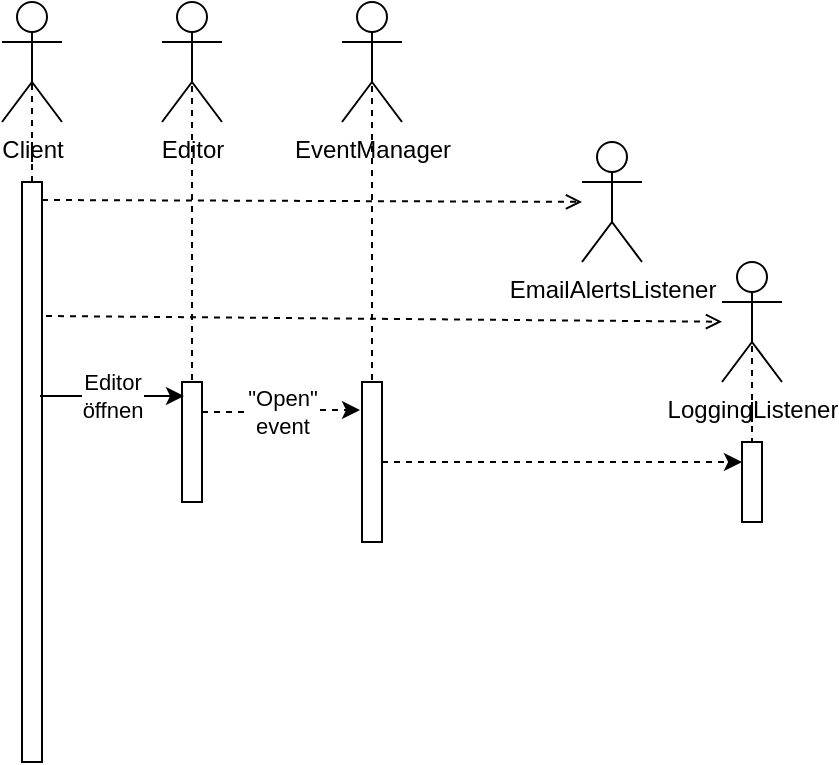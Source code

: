 <mxfile version="16.2.6" type="github">
  <diagram id="4quVsk186itmyTQYKocA" name="Page-1">
    <mxGraphModel dx="946" dy="614" grid="1" gridSize="10" guides="1" tooltips="1" connect="1" arrows="1" fold="1" page="1" pageScale="1" pageWidth="827" pageHeight="1169" math="0" shadow="0">
      <root>
        <mxCell id="0" />
        <mxCell id="1" parent="0" />
        <mxCell id="rXW5a8TmXSSuuKJ7be5A-20" style="edgeStyle=orthogonalEdgeStyle;rounded=0;orthogonalLoop=1;jettySize=auto;html=1;exitX=0.5;exitY=0.5;exitDx=0;exitDy=0;exitPerimeter=0;entryX=0.5;entryY=0;entryDx=0;entryDy=0;dashed=1;endArrow=none;endFill=0;" edge="1" parent="1" source="rXW5a8TmXSSuuKJ7be5A-1" target="rXW5a8TmXSSuuKJ7be5A-13">
          <mxGeometry relative="1" as="geometry" />
        </mxCell>
        <mxCell id="rXW5a8TmXSSuuKJ7be5A-1" value="Editor" style="shape=umlActor;verticalLabelPosition=bottom;verticalAlign=top;html=1;outlineConnect=0;" vertex="1" parent="1">
          <mxGeometry x="300" y="130" width="30" height="60" as="geometry" />
        </mxCell>
        <mxCell id="rXW5a8TmXSSuuKJ7be5A-2" value="EmailAlertsListener" style="shape=umlActor;verticalLabelPosition=bottom;verticalAlign=top;html=1;outlineConnect=0;" vertex="1" parent="1">
          <mxGeometry x="510" y="200" width="30" height="60" as="geometry" />
        </mxCell>
        <mxCell id="rXW5a8TmXSSuuKJ7be5A-24" style="edgeStyle=orthogonalEdgeStyle;rounded=0;orthogonalLoop=1;jettySize=auto;html=1;exitX=0.5;exitY=0.5;exitDx=0;exitDy=0;exitPerimeter=0;entryX=0.5;entryY=0;entryDx=0;entryDy=0;dashed=1;endArrow=none;endFill=0;" edge="1" parent="1" source="rXW5a8TmXSSuuKJ7be5A-3" target="rXW5a8TmXSSuuKJ7be5A-22">
          <mxGeometry relative="1" as="geometry" />
        </mxCell>
        <mxCell id="rXW5a8TmXSSuuKJ7be5A-3" value="LoggingListener" style="shape=umlActor;verticalLabelPosition=bottom;verticalAlign=top;html=1;outlineConnect=0;" vertex="1" parent="1">
          <mxGeometry x="580" y="260" width="30" height="60" as="geometry" />
        </mxCell>
        <mxCell id="rXW5a8TmXSSuuKJ7be5A-11" style="edgeStyle=orthogonalEdgeStyle;rounded=0;orthogonalLoop=1;jettySize=auto;html=1;exitX=0.5;exitY=0.5;exitDx=0;exitDy=0;exitPerimeter=0;entryX=0.5;entryY=0;entryDx=0;entryDy=0;dashed=1;endArrow=none;endFill=0;" edge="1" parent="1" source="rXW5a8TmXSSuuKJ7be5A-4" target="rXW5a8TmXSSuuKJ7be5A-9">
          <mxGeometry relative="1" as="geometry" />
        </mxCell>
        <mxCell id="rXW5a8TmXSSuuKJ7be5A-4" value="EventManager" style="shape=umlActor;verticalLabelPosition=bottom;verticalAlign=top;html=1;outlineConnect=0;" vertex="1" parent="1">
          <mxGeometry x="390" y="130" width="30" height="60" as="geometry" />
        </mxCell>
        <mxCell id="rXW5a8TmXSSuuKJ7be5A-19" style="edgeStyle=orthogonalEdgeStyle;rounded=0;orthogonalLoop=1;jettySize=auto;html=1;exitX=0.5;exitY=0;exitDx=0;exitDy=0;entryX=0.5;entryY=0.5;entryDx=0;entryDy=0;entryPerimeter=0;endArrow=none;endFill=0;dashed=1;" edge="1" parent="1" source="rXW5a8TmXSSuuKJ7be5A-5" target="rXW5a8TmXSSuuKJ7be5A-12">
          <mxGeometry relative="1" as="geometry" />
        </mxCell>
        <mxCell id="rXW5a8TmXSSuuKJ7be5A-5" value="" style="rounded=0;whiteSpace=wrap;html=1;" vertex="1" parent="1">
          <mxGeometry x="230" y="220" width="10" height="290" as="geometry" />
        </mxCell>
        <mxCell id="rXW5a8TmXSSuuKJ7be5A-7" value="" style="endArrow=open;html=1;rounded=0;dashed=1;exitX=1;exitY=0.031;exitDx=0;exitDy=0;exitPerimeter=0;endFill=0;" edge="1" parent="1" source="rXW5a8TmXSSuuKJ7be5A-5" target="rXW5a8TmXSSuuKJ7be5A-2">
          <mxGeometry width="50" height="50" relative="1" as="geometry">
            <mxPoint x="280" y="350" as="sourcePoint" />
            <mxPoint x="330" y="300" as="targetPoint" />
          </mxGeometry>
        </mxCell>
        <mxCell id="rXW5a8TmXSSuuKJ7be5A-8" value="" style="endArrow=open;html=1;rounded=0;dashed=1;exitX=1.2;exitY=0.231;exitDx=0;exitDy=0;exitPerimeter=0;endFill=0;" edge="1" parent="1" source="rXW5a8TmXSSuuKJ7be5A-5" target="rXW5a8TmXSSuuKJ7be5A-3">
          <mxGeometry width="50" height="50" relative="1" as="geometry">
            <mxPoint x="280" y="420" as="sourcePoint" />
            <mxPoint x="330" y="370" as="targetPoint" />
          </mxGeometry>
        </mxCell>
        <mxCell id="rXW5a8TmXSSuuKJ7be5A-23" style="edgeStyle=orthogonalEdgeStyle;rounded=0;orthogonalLoop=1;jettySize=auto;html=1;exitX=1;exitY=0.5;exitDx=0;exitDy=0;dashed=1;endArrow=classic;endFill=1;entryX=0;entryY=0.25;entryDx=0;entryDy=0;" edge="1" parent="1" source="rXW5a8TmXSSuuKJ7be5A-9" target="rXW5a8TmXSSuuKJ7be5A-22">
          <mxGeometry relative="1" as="geometry">
            <mxPoint x="570" y="360" as="targetPoint" />
          </mxGeometry>
        </mxCell>
        <mxCell id="rXW5a8TmXSSuuKJ7be5A-9" value="" style="rounded=0;whiteSpace=wrap;html=1;" vertex="1" parent="1">
          <mxGeometry x="400" y="320" width="10" height="80" as="geometry" />
        </mxCell>
        <mxCell id="rXW5a8TmXSSuuKJ7be5A-12" value="Client" style="shape=umlActor;verticalLabelPosition=bottom;verticalAlign=top;html=1;outlineConnect=0;" vertex="1" parent="1">
          <mxGeometry x="220" y="130" width="30" height="60" as="geometry" />
        </mxCell>
        <mxCell id="rXW5a8TmXSSuuKJ7be5A-21" value="&quot;Open&quot;&lt;br&gt;event" style="edgeStyle=orthogonalEdgeStyle;rounded=0;orthogonalLoop=1;jettySize=auto;html=1;exitX=1;exitY=0.25;exitDx=0;exitDy=0;entryX=-0.1;entryY=0.175;entryDx=0;entryDy=0;entryPerimeter=0;dashed=1;endArrow=classic;endFill=1;" edge="1" parent="1" source="rXW5a8TmXSSuuKJ7be5A-13" target="rXW5a8TmXSSuuKJ7be5A-9">
          <mxGeometry relative="1" as="geometry" />
        </mxCell>
        <mxCell id="rXW5a8TmXSSuuKJ7be5A-13" value="" style="rounded=0;whiteSpace=wrap;html=1;" vertex="1" parent="1">
          <mxGeometry x="310" y="320" width="10" height="60" as="geometry" />
        </mxCell>
        <mxCell id="rXW5a8TmXSSuuKJ7be5A-15" value="Editor&lt;br&gt;öffnen" style="endArrow=classic;html=1;rounded=0;exitX=0.9;exitY=0.369;exitDx=0;exitDy=0;exitPerimeter=0;entryX=0.1;entryY=0.117;entryDx=0;entryDy=0;entryPerimeter=0;" edge="1" parent="1" source="rXW5a8TmXSSuuKJ7be5A-5" target="rXW5a8TmXSSuuKJ7be5A-13">
          <mxGeometry width="50" height="50" relative="1" as="geometry">
            <mxPoint x="290" y="470" as="sourcePoint" />
            <mxPoint x="340" y="420" as="targetPoint" />
          </mxGeometry>
        </mxCell>
        <mxCell id="rXW5a8TmXSSuuKJ7be5A-22" value="" style="rounded=0;whiteSpace=wrap;html=1;" vertex="1" parent="1">
          <mxGeometry x="590" y="350" width="10" height="40" as="geometry" />
        </mxCell>
      </root>
    </mxGraphModel>
  </diagram>
</mxfile>

